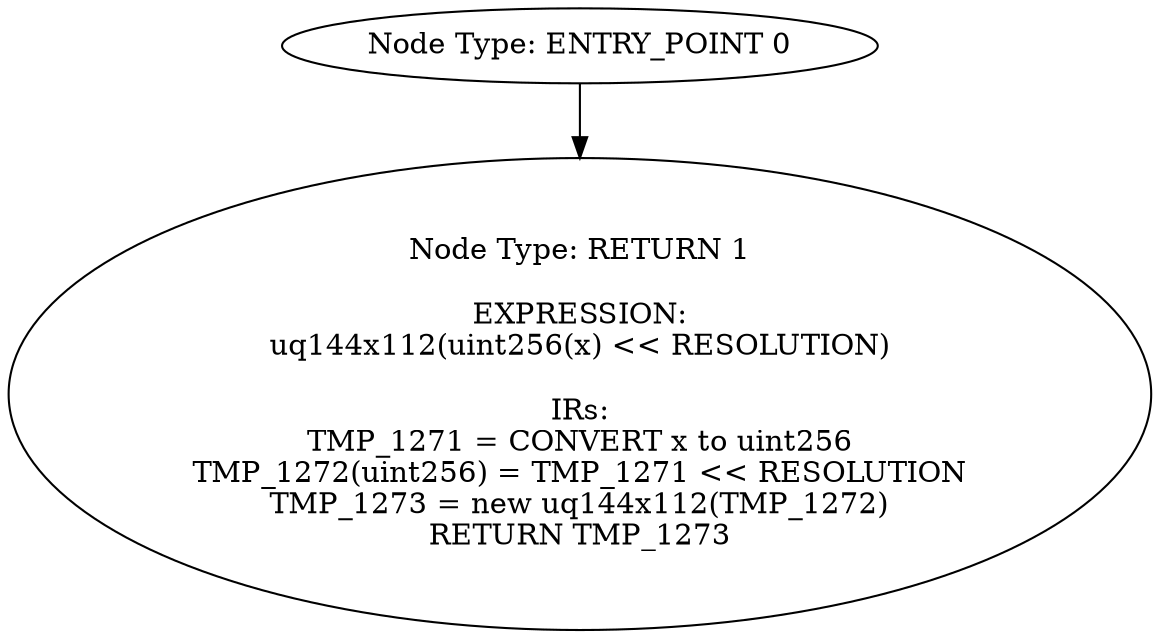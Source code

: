 digraph{
0[label="Node Type: ENTRY_POINT 0
"];
0->1;
1[label="Node Type: RETURN 1

EXPRESSION:
uq144x112(uint256(x) << RESOLUTION)

IRs:
TMP_1271 = CONVERT x to uint256
TMP_1272(uint256) = TMP_1271 << RESOLUTION
TMP_1273 = new uq144x112(TMP_1272)
RETURN TMP_1273"];
}
